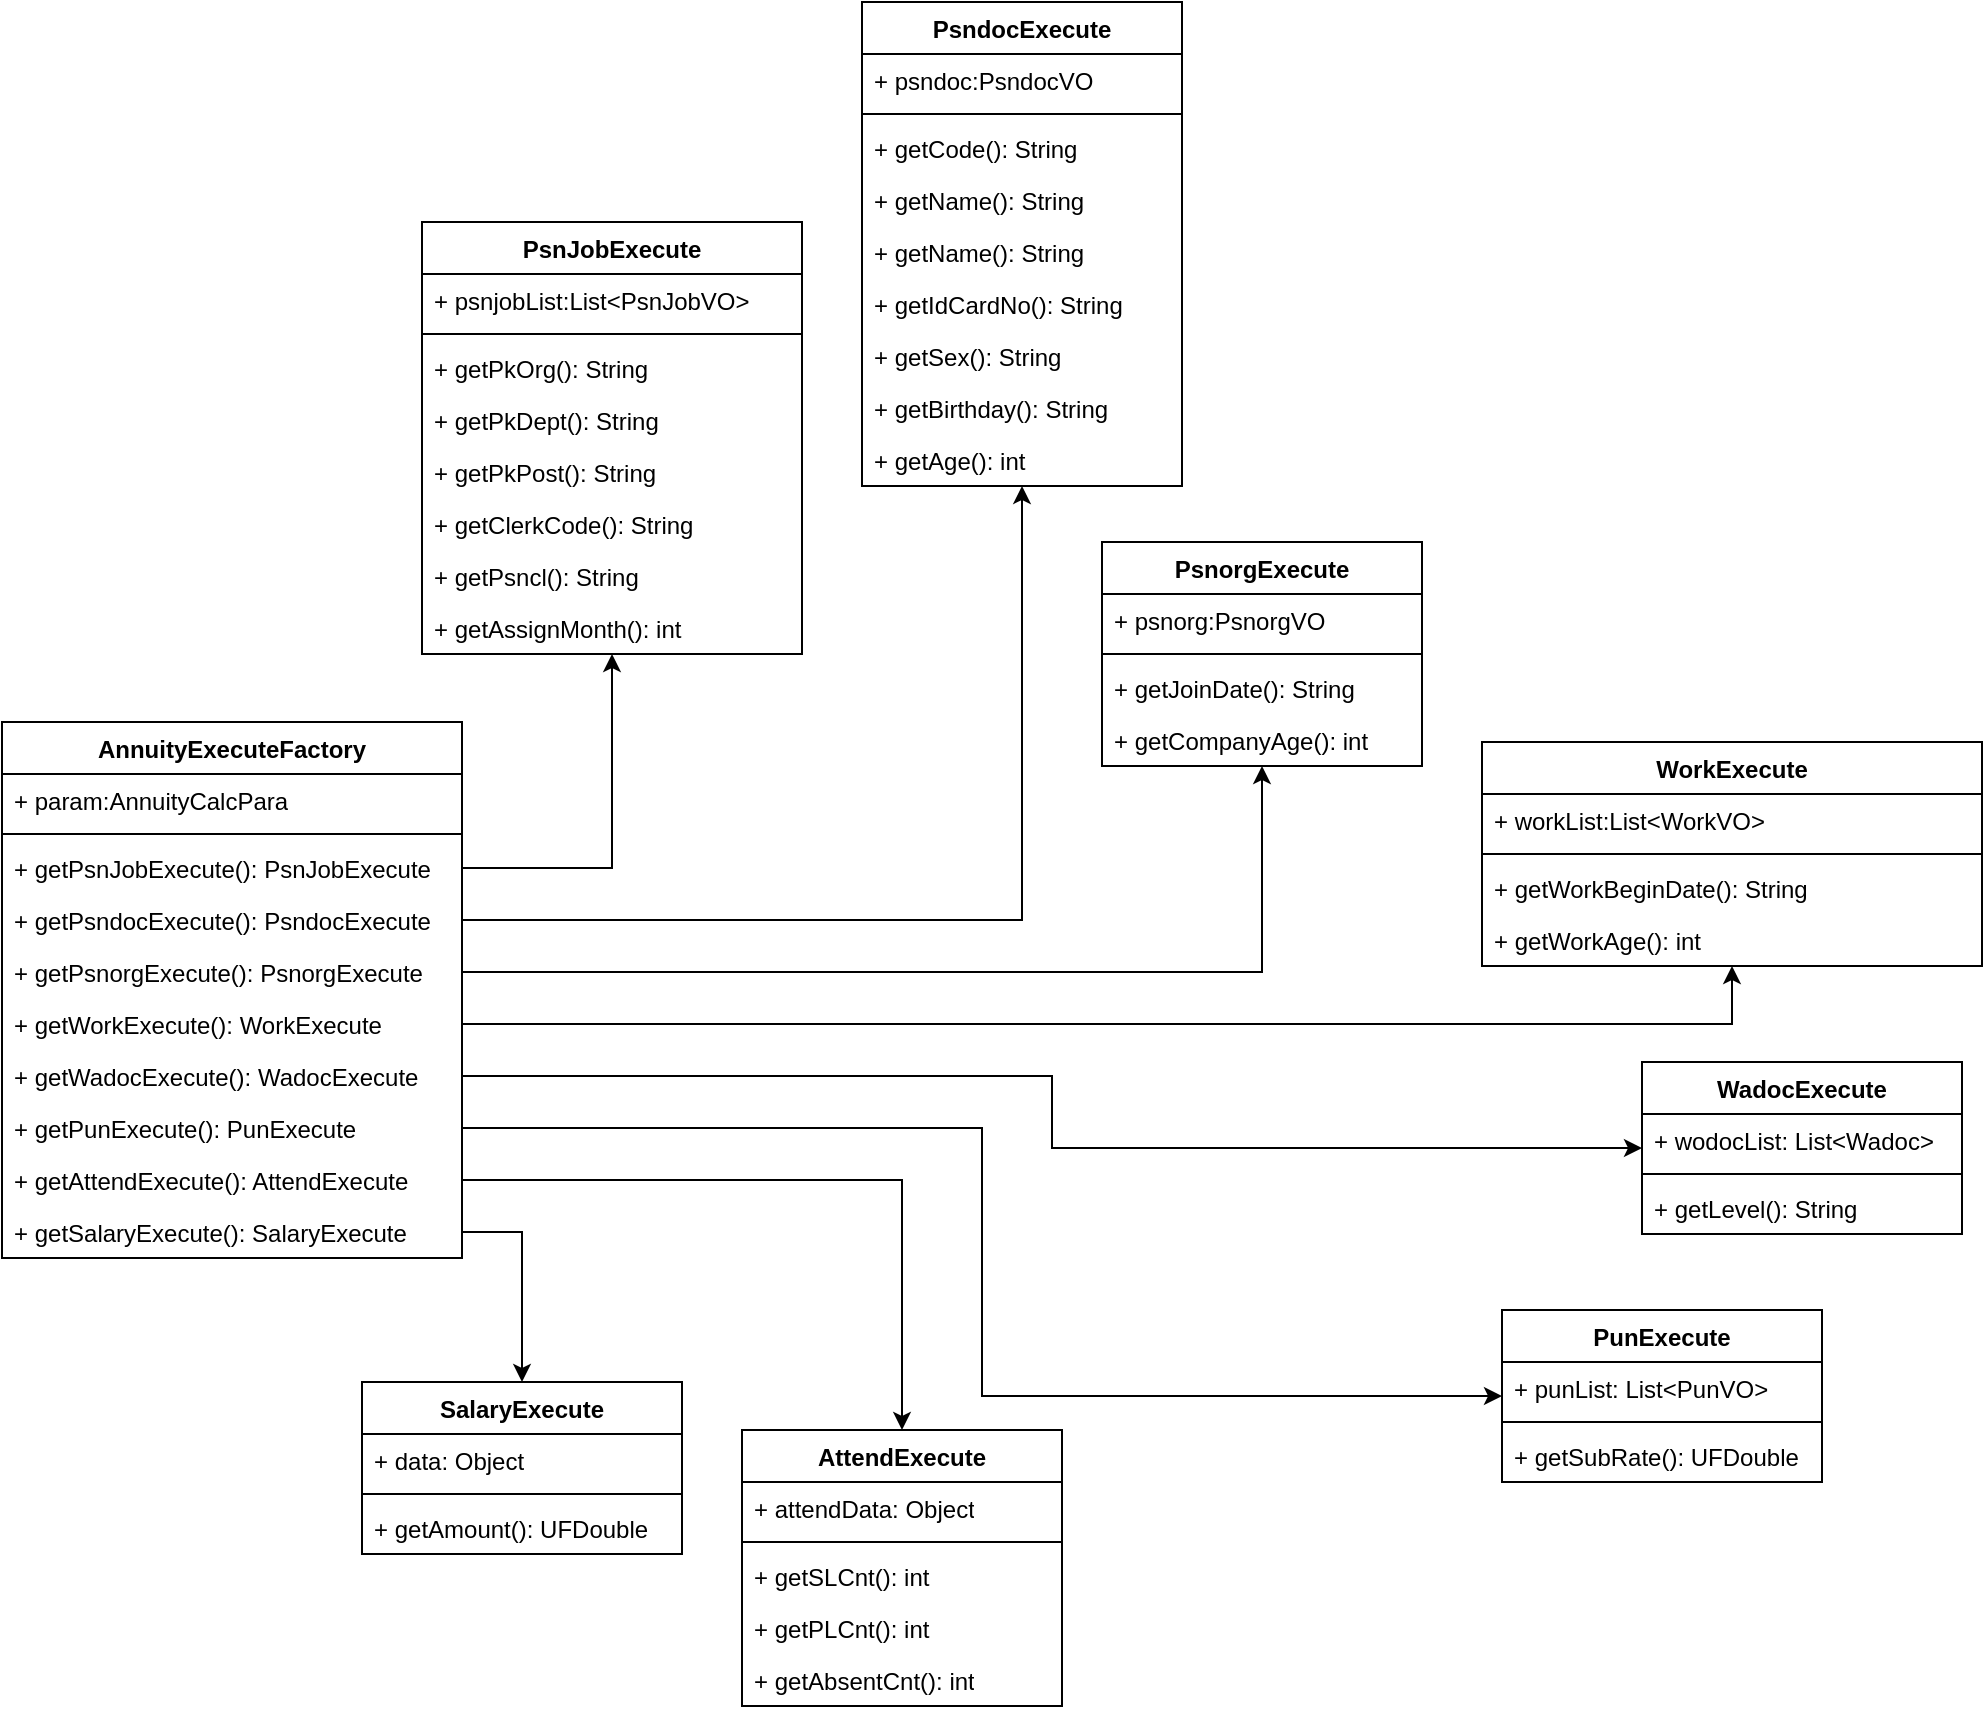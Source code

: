 <mxfile version="22.1.0" type="github">
  <diagram name="第 1 页" id="dCYtBuNzk-9CIT-Hvorw">
    <mxGraphModel dx="1008" dy="1858" grid="1" gridSize="10" guides="1" tooltips="1" connect="1" arrows="1" fold="1" page="1" pageScale="1" pageWidth="827" pageHeight="1169" math="0" shadow="0">
      <root>
        <mxCell id="0" />
        <mxCell id="1" parent="0" />
        <mxCell id="_85iQQ4SlLkRLPU1Ouhg-1" value="AnnuityExecuteFactory" style="swimlane;fontStyle=1;align=center;verticalAlign=top;childLayout=stackLayout;horizontal=1;startSize=26;horizontalStack=0;resizeParent=1;resizeParentMax=0;resizeLast=0;collapsible=1;marginBottom=0;whiteSpace=wrap;html=1;" vertex="1" parent="1">
          <mxGeometry x="170" y="80" width="230" height="268" as="geometry" />
        </mxCell>
        <mxCell id="_85iQQ4SlLkRLPU1Ouhg-2" value="+ param:AnnuityCalcPara" style="text;strokeColor=none;fillColor=none;align=left;verticalAlign=top;spacingLeft=4;spacingRight=4;overflow=hidden;rotatable=0;points=[[0,0.5],[1,0.5]];portConstraint=eastwest;whiteSpace=wrap;html=1;" vertex="1" parent="_85iQQ4SlLkRLPU1Ouhg-1">
          <mxGeometry y="26" width="230" height="26" as="geometry" />
        </mxCell>
        <mxCell id="_85iQQ4SlLkRLPU1Ouhg-3" value="" style="line;strokeWidth=1;fillColor=none;align=left;verticalAlign=middle;spacingTop=-1;spacingLeft=3;spacingRight=3;rotatable=0;labelPosition=right;points=[];portConstraint=eastwest;strokeColor=inherit;" vertex="1" parent="_85iQQ4SlLkRLPU1Ouhg-1">
          <mxGeometry y="52" width="230" height="8" as="geometry" />
        </mxCell>
        <mxCell id="_85iQQ4SlLkRLPU1Ouhg-4" value="+ getPsnJobExecute(): PsnJobExecute" style="text;strokeColor=none;fillColor=none;align=left;verticalAlign=top;spacingLeft=4;spacingRight=4;overflow=hidden;rotatable=0;points=[[0,0.5],[1,0.5]];portConstraint=eastwest;whiteSpace=wrap;html=1;" vertex="1" parent="_85iQQ4SlLkRLPU1Ouhg-1">
          <mxGeometry y="60" width="230" height="26" as="geometry" />
        </mxCell>
        <mxCell id="_85iQQ4SlLkRLPU1Ouhg-55" value="+ getPsndocExecute(): PsndocExecute" style="text;strokeColor=none;fillColor=none;align=left;verticalAlign=top;spacingLeft=4;spacingRight=4;overflow=hidden;rotatable=0;points=[[0,0.5],[1,0.5]];portConstraint=eastwest;whiteSpace=wrap;html=1;" vertex="1" parent="_85iQQ4SlLkRLPU1Ouhg-1">
          <mxGeometry y="86" width="230" height="26" as="geometry" />
        </mxCell>
        <mxCell id="_85iQQ4SlLkRLPU1Ouhg-56" value="+ getPsnorgExecute(): PsnorgExecute" style="text;strokeColor=none;fillColor=none;align=left;verticalAlign=top;spacingLeft=4;spacingRight=4;overflow=hidden;rotatable=0;points=[[0,0.5],[1,0.5]];portConstraint=eastwest;whiteSpace=wrap;html=1;" vertex="1" parent="_85iQQ4SlLkRLPU1Ouhg-1">
          <mxGeometry y="112" width="230" height="26" as="geometry" />
        </mxCell>
        <mxCell id="_85iQQ4SlLkRLPU1Ouhg-57" value="+ getWorkExecute(): WorkExecute" style="text;strokeColor=none;fillColor=none;align=left;verticalAlign=top;spacingLeft=4;spacingRight=4;overflow=hidden;rotatable=0;points=[[0,0.5],[1,0.5]];portConstraint=eastwest;whiteSpace=wrap;html=1;" vertex="1" parent="_85iQQ4SlLkRLPU1Ouhg-1">
          <mxGeometry y="138" width="230" height="26" as="geometry" />
        </mxCell>
        <mxCell id="_85iQQ4SlLkRLPU1Ouhg-58" value="+ getWadocExecute(): WadocExecute" style="text;strokeColor=none;fillColor=none;align=left;verticalAlign=top;spacingLeft=4;spacingRight=4;overflow=hidden;rotatable=0;points=[[0,0.5],[1,0.5]];portConstraint=eastwest;whiteSpace=wrap;html=1;" vertex="1" parent="_85iQQ4SlLkRLPU1Ouhg-1">
          <mxGeometry y="164" width="230" height="26" as="geometry" />
        </mxCell>
        <mxCell id="_85iQQ4SlLkRLPU1Ouhg-59" value="+ getPunExecute(): PunExecute" style="text;strokeColor=none;fillColor=none;align=left;verticalAlign=top;spacingLeft=4;spacingRight=4;overflow=hidden;rotatable=0;points=[[0,0.5],[1,0.5]];portConstraint=eastwest;whiteSpace=wrap;html=1;" vertex="1" parent="_85iQQ4SlLkRLPU1Ouhg-1">
          <mxGeometry y="190" width="230" height="26" as="geometry" />
        </mxCell>
        <mxCell id="_85iQQ4SlLkRLPU1Ouhg-60" value="+ getAttendExecute(): AttendExecute" style="text;strokeColor=none;fillColor=none;align=left;verticalAlign=top;spacingLeft=4;spacingRight=4;overflow=hidden;rotatable=0;points=[[0,0.5],[1,0.5]];portConstraint=eastwest;whiteSpace=wrap;html=1;" vertex="1" parent="_85iQQ4SlLkRLPU1Ouhg-1">
          <mxGeometry y="216" width="230" height="26" as="geometry" />
        </mxCell>
        <mxCell id="_85iQQ4SlLkRLPU1Ouhg-61" value="+ getSalaryExecute(): SalaryExecute" style="text;strokeColor=none;fillColor=none;align=left;verticalAlign=top;spacingLeft=4;spacingRight=4;overflow=hidden;rotatable=0;points=[[0,0.5],[1,0.5]];portConstraint=eastwest;whiteSpace=wrap;html=1;" vertex="1" parent="_85iQQ4SlLkRLPU1Ouhg-1">
          <mxGeometry y="242" width="230" height="26" as="geometry" />
        </mxCell>
        <mxCell id="_85iQQ4SlLkRLPU1Ouhg-5" value="PsnJobExecute" style="swimlane;fontStyle=1;align=center;verticalAlign=top;childLayout=stackLayout;horizontal=1;startSize=26;horizontalStack=0;resizeParent=1;resizeParentMax=0;resizeLast=0;collapsible=1;marginBottom=0;whiteSpace=wrap;html=1;" vertex="1" parent="1">
          <mxGeometry x="380" y="-170" width="190" height="216" as="geometry" />
        </mxCell>
        <mxCell id="_85iQQ4SlLkRLPU1Ouhg-6" value="+ psnjobList:List&amp;lt;PsnJobVO&amp;gt;" style="text;strokeColor=none;fillColor=none;align=left;verticalAlign=top;spacingLeft=4;spacingRight=4;overflow=hidden;rotatable=0;points=[[0,0.5],[1,0.5]];portConstraint=eastwest;whiteSpace=wrap;html=1;" vertex="1" parent="_85iQQ4SlLkRLPU1Ouhg-5">
          <mxGeometry y="26" width="190" height="26" as="geometry" />
        </mxCell>
        <mxCell id="_85iQQ4SlLkRLPU1Ouhg-7" value="" style="line;strokeWidth=1;fillColor=none;align=left;verticalAlign=middle;spacingTop=-1;spacingLeft=3;spacingRight=3;rotatable=0;labelPosition=right;points=[];portConstraint=eastwest;strokeColor=inherit;" vertex="1" parent="_85iQQ4SlLkRLPU1Ouhg-5">
          <mxGeometry y="52" width="190" height="8" as="geometry" />
        </mxCell>
        <mxCell id="_85iQQ4SlLkRLPU1Ouhg-8" value="+ getPkOrg(): String" style="text;strokeColor=none;fillColor=none;align=left;verticalAlign=top;spacingLeft=4;spacingRight=4;overflow=hidden;rotatable=0;points=[[0,0.5],[1,0.5]];portConstraint=eastwest;whiteSpace=wrap;html=1;" vertex="1" parent="_85iQQ4SlLkRLPU1Ouhg-5">
          <mxGeometry y="60" width="190" height="26" as="geometry" />
        </mxCell>
        <mxCell id="_85iQQ4SlLkRLPU1Ouhg-11" value="+ getPkDept(): String" style="text;strokeColor=none;fillColor=none;align=left;verticalAlign=top;spacingLeft=4;spacingRight=4;overflow=hidden;rotatable=0;points=[[0,0.5],[1,0.5]];portConstraint=eastwest;whiteSpace=wrap;html=1;" vertex="1" parent="_85iQQ4SlLkRLPU1Ouhg-5">
          <mxGeometry y="86" width="190" height="26" as="geometry" />
        </mxCell>
        <mxCell id="_85iQQ4SlLkRLPU1Ouhg-12" value="+ getPkPost(): String" style="text;strokeColor=none;fillColor=none;align=left;verticalAlign=top;spacingLeft=4;spacingRight=4;overflow=hidden;rotatable=0;points=[[0,0.5],[1,0.5]];portConstraint=eastwest;whiteSpace=wrap;html=1;" vertex="1" parent="_85iQQ4SlLkRLPU1Ouhg-5">
          <mxGeometry y="112" width="190" height="26" as="geometry" />
        </mxCell>
        <mxCell id="_85iQQ4SlLkRLPU1Ouhg-13" value="+ getClerkCode(): String" style="text;strokeColor=none;fillColor=none;align=left;verticalAlign=top;spacingLeft=4;spacingRight=4;overflow=hidden;rotatable=0;points=[[0,0.5],[1,0.5]];portConstraint=eastwest;whiteSpace=wrap;html=1;" vertex="1" parent="_85iQQ4SlLkRLPU1Ouhg-5">
          <mxGeometry y="138" width="190" height="26" as="geometry" />
        </mxCell>
        <mxCell id="_85iQQ4SlLkRLPU1Ouhg-22" value="+ getPsncl(): String" style="text;strokeColor=none;fillColor=none;align=left;verticalAlign=top;spacingLeft=4;spacingRight=4;overflow=hidden;rotatable=0;points=[[0,0.5],[1,0.5]];portConstraint=eastwest;whiteSpace=wrap;html=1;" vertex="1" parent="_85iQQ4SlLkRLPU1Ouhg-5">
          <mxGeometry y="164" width="190" height="26" as="geometry" />
        </mxCell>
        <mxCell id="_85iQQ4SlLkRLPU1Ouhg-40" value="+ getAssignMonth(): int" style="text;strokeColor=none;fillColor=none;align=left;verticalAlign=top;spacingLeft=4;spacingRight=4;overflow=hidden;rotatable=0;points=[[0,0.5],[1,0.5]];portConstraint=eastwest;whiteSpace=wrap;html=1;" vertex="1" parent="_85iQQ4SlLkRLPU1Ouhg-5">
          <mxGeometry y="190" width="190" height="26" as="geometry" />
        </mxCell>
        <mxCell id="_85iQQ4SlLkRLPU1Ouhg-15" value="PsndocExecute" style="swimlane;fontStyle=1;align=center;verticalAlign=top;childLayout=stackLayout;horizontal=1;startSize=26;horizontalStack=0;resizeParent=1;resizeParentMax=0;resizeLast=0;collapsible=1;marginBottom=0;whiteSpace=wrap;html=1;" vertex="1" parent="1">
          <mxGeometry x="600" y="-280" width="160" height="242" as="geometry" />
        </mxCell>
        <mxCell id="_85iQQ4SlLkRLPU1Ouhg-16" value="+ psndoc:PsndocVO" style="text;strokeColor=none;fillColor=none;align=left;verticalAlign=top;spacingLeft=4;spacingRight=4;overflow=hidden;rotatable=0;points=[[0,0.5],[1,0.5]];portConstraint=eastwest;whiteSpace=wrap;html=1;" vertex="1" parent="_85iQQ4SlLkRLPU1Ouhg-15">
          <mxGeometry y="26" width="160" height="26" as="geometry" />
        </mxCell>
        <mxCell id="_85iQQ4SlLkRLPU1Ouhg-17" value="" style="line;strokeWidth=1;fillColor=none;align=left;verticalAlign=middle;spacingTop=-1;spacingLeft=3;spacingRight=3;rotatable=0;labelPosition=right;points=[];portConstraint=eastwest;strokeColor=inherit;" vertex="1" parent="_85iQQ4SlLkRLPU1Ouhg-15">
          <mxGeometry y="52" width="160" height="8" as="geometry" />
        </mxCell>
        <mxCell id="_85iQQ4SlLkRLPU1Ouhg-18" value="+ getCode(): String" style="text;strokeColor=none;fillColor=none;align=left;verticalAlign=top;spacingLeft=4;spacingRight=4;overflow=hidden;rotatable=0;points=[[0,0.5],[1,0.5]];portConstraint=eastwest;whiteSpace=wrap;html=1;" vertex="1" parent="_85iQQ4SlLkRLPU1Ouhg-15">
          <mxGeometry y="60" width="160" height="26" as="geometry" />
        </mxCell>
        <mxCell id="_85iQQ4SlLkRLPU1Ouhg-19" value="+ getName(): String" style="text;strokeColor=none;fillColor=none;align=left;verticalAlign=top;spacingLeft=4;spacingRight=4;overflow=hidden;rotatable=0;points=[[0,0.5],[1,0.5]];portConstraint=eastwest;whiteSpace=wrap;html=1;" vertex="1" parent="_85iQQ4SlLkRLPU1Ouhg-15">
          <mxGeometry y="86" width="160" height="26" as="geometry" />
        </mxCell>
        <mxCell id="_85iQQ4SlLkRLPU1Ouhg-20" value="+ getName(): String" style="text;strokeColor=none;fillColor=none;align=left;verticalAlign=top;spacingLeft=4;spacingRight=4;overflow=hidden;rotatable=0;points=[[0,0.5],[1,0.5]];portConstraint=eastwest;whiteSpace=wrap;html=1;" vertex="1" parent="_85iQQ4SlLkRLPU1Ouhg-15">
          <mxGeometry y="112" width="160" height="26" as="geometry" />
        </mxCell>
        <mxCell id="_85iQQ4SlLkRLPU1Ouhg-21" value="+ getIdCardNo(): String" style="text;strokeColor=none;fillColor=none;align=left;verticalAlign=top;spacingLeft=4;spacingRight=4;overflow=hidden;rotatable=0;points=[[0,0.5],[1,0.5]];portConstraint=eastwest;whiteSpace=wrap;html=1;" vertex="1" parent="_85iQQ4SlLkRLPU1Ouhg-15">
          <mxGeometry y="138" width="160" height="26" as="geometry" />
        </mxCell>
        <mxCell id="_85iQQ4SlLkRLPU1Ouhg-23" value="+ getSex(): String" style="text;strokeColor=none;fillColor=none;align=left;verticalAlign=top;spacingLeft=4;spacingRight=4;overflow=hidden;rotatable=0;points=[[0,0.5],[1,0.5]];portConstraint=eastwest;whiteSpace=wrap;html=1;" vertex="1" parent="_85iQQ4SlLkRLPU1Ouhg-15">
          <mxGeometry y="164" width="160" height="26" as="geometry" />
        </mxCell>
        <mxCell id="_85iQQ4SlLkRLPU1Ouhg-24" value="+ getBirthday(): String" style="text;strokeColor=none;fillColor=none;align=left;verticalAlign=top;spacingLeft=4;spacingRight=4;overflow=hidden;rotatable=0;points=[[0,0.5],[1,0.5]];portConstraint=eastwest;whiteSpace=wrap;html=1;" vertex="1" parent="_85iQQ4SlLkRLPU1Ouhg-15">
          <mxGeometry y="190" width="160" height="26" as="geometry" />
        </mxCell>
        <mxCell id="_85iQQ4SlLkRLPU1Ouhg-25" value="+ getAge(): int" style="text;strokeColor=none;fillColor=none;align=left;verticalAlign=top;spacingLeft=4;spacingRight=4;overflow=hidden;rotatable=0;points=[[0,0.5],[1,0.5]];portConstraint=eastwest;whiteSpace=wrap;html=1;" vertex="1" parent="_85iQQ4SlLkRLPU1Ouhg-15">
          <mxGeometry y="216" width="160" height="26" as="geometry" />
        </mxCell>
        <mxCell id="_85iQQ4SlLkRLPU1Ouhg-26" value="WorkExecute" style="swimlane;fontStyle=1;align=center;verticalAlign=top;childLayout=stackLayout;horizontal=1;startSize=26;horizontalStack=0;resizeParent=1;resizeParentMax=0;resizeLast=0;collapsible=1;marginBottom=0;whiteSpace=wrap;html=1;" vertex="1" parent="1">
          <mxGeometry x="910" y="90" width="250" height="112" as="geometry" />
        </mxCell>
        <mxCell id="_85iQQ4SlLkRLPU1Ouhg-27" value="+ workList:List&amp;lt;WorkVO&amp;gt;" style="text;strokeColor=none;fillColor=none;align=left;verticalAlign=top;spacingLeft=4;spacingRight=4;overflow=hidden;rotatable=0;points=[[0,0.5],[1,0.5]];portConstraint=eastwest;whiteSpace=wrap;html=1;" vertex="1" parent="_85iQQ4SlLkRLPU1Ouhg-26">
          <mxGeometry y="26" width="250" height="26" as="geometry" />
        </mxCell>
        <mxCell id="_85iQQ4SlLkRLPU1Ouhg-28" value="" style="line;strokeWidth=1;fillColor=none;align=left;verticalAlign=middle;spacingTop=-1;spacingLeft=3;spacingRight=3;rotatable=0;labelPosition=right;points=[];portConstraint=eastwest;strokeColor=inherit;" vertex="1" parent="_85iQQ4SlLkRLPU1Ouhg-26">
          <mxGeometry y="52" width="250" height="8" as="geometry" />
        </mxCell>
        <mxCell id="_85iQQ4SlLkRLPU1Ouhg-29" value="+ getWorkBeginDate(): String" style="text;strokeColor=none;fillColor=none;align=left;verticalAlign=top;spacingLeft=4;spacingRight=4;overflow=hidden;rotatable=0;points=[[0,0.5],[1,0.5]];portConstraint=eastwest;whiteSpace=wrap;html=1;" vertex="1" parent="_85iQQ4SlLkRLPU1Ouhg-26">
          <mxGeometry y="60" width="250" height="26" as="geometry" />
        </mxCell>
        <mxCell id="_85iQQ4SlLkRLPU1Ouhg-30" value="+ getWorkAge(): int" style="text;strokeColor=none;fillColor=none;align=left;verticalAlign=top;spacingLeft=4;spacingRight=4;overflow=hidden;rotatable=0;points=[[0,0.5],[1,0.5]];portConstraint=eastwest;whiteSpace=wrap;html=1;" vertex="1" parent="_85iQQ4SlLkRLPU1Ouhg-26">
          <mxGeometry y="86" width="250" height="26" as="geometry" />
        </mxCell>
        <mxCell id="_85iQQ4SlLkRLPU1Ouhg-31" value="PsnorgExecute" style="swimlane;fontStyle=1;align=center;verticalAlign=top;childLayout=stackLayout;horizontal=1;startSize=26;horizontalStack=0;resizeParent=1;resizeParentMax=0;resizeLast=0;collapsible=1;marginBottom=0;whiteSpace=wrap;html=1;" vertex="1" parent="1">
          <mxGeometry x="720" y="-10" width="160" height="112" as="geometry" />
        </mxCell>
        <mxCell id="_85iQQ4SlLkRLPU1Ouhg-32" value="+ psnorg:PsnorgVO" style="text;strokeColor=none;fillColor=none;align=left;verticalAlign=top;spacingLeft=4;spacingRight=4;overflow=hidden;rotatable=0;points=[[0,0.5],[1,0.5]];portConstraint=eastwest;whiteSpace=wrap;html=1;" vertex="1" parent="_85iQQ4SlLkRLPU1Ouhg-31">
          <mxGeometry y="26" width="160" height="26" as="geometry" />
        </mxCell>
        <mxCell id="_85iQQ4SlLkRLPU1Ouhg-33" value="" style="line;strokeWidth=1;fillColor=none;align=left;verticalAlign=middle;spacingTop=-1;spacingLeft=3;spacingRight=3;rotatable=0;labelPosition=right;points=[];portConstraint=eastwest;strokeColor=inherit;" vertex="1" parent="_85iQQ4SlLkRLPU1Ouhg-31">
          <mxGeometry y="52" width="160" height="8" as="geometry" />
        </mxCell>
        <mxCell id="_85iQQ4SlLkRLPU1Ouhg-34" value="+ getJoinDate(): String" style="text;strokeColor=none;fillColor=none;align=left;verticalAlign=top;spacingLeft=4;spacingRight=4;overflow=hidden;rotatable=0;points=[[0,0.5],[1,0.5]];portConstraint=eastwest;whiteSpace=wrap;html=1;" vertex="1" parent="_85iQQ4SlLkRLPU1Ouhg-31">
          <mxGeometry y="60" width="160" height="26" as="geometry" />
        </mxCell>
        <mxCell id="_85iQQ4SlLkRLPU1Ouhg-35" value="+ getCompanyAge(): int" style="text;strokeColor=none;fillColor=none;align=left;verticalAlign=top;spacingLeft=4;spacingRight=4;overflow=hidden;rotatable=0;points=[[0,0.5],[1,0.5]];portConstraint=eastwest;whiteSpace=wrap;html=1;" vertex="1" parent="_85iQQ4SlLkRLPU1Ouhg-31">
          <mxGeometry y="86" width="160" height="26" as="geometry" />
        </mxCell>
        <mxCell id="_85iQQ4SlLkRLPU1Ouhg-36" value="WadocExecute" style="swimlane;fontStyle=1;align=center;verticalAlign=top;childLayout=stackLayout;horizontal=1;startSize=26;horizontalStack=0;resizeParent=1;resizeParentMax=0;resizeLast=0;collapsible=1;marginBottom=0;whiteSpace=wrap;html=1;" vertex="1" parent="1">
          <mxGeometry x="990" y="250" width="160" height="86" as="geometry" />
        </mxCell>
        <mxCell id="_85iQQ4SlLkRLPU1Ouhg-37" value="+ wodocList: List&amp;lt;Wadoc&amp;gt;" style="text;strokeColor=none;fillColor=none;align=left;verticalAlign=top;spacingLeft=4;spacingRight=4;overflow=hidden;rotatable=0;points=[[0,0.5],[1,0.5]];portConstraint=eastwest;whiteSpace=wrap;html=1;" vertex="1" parent="_85iQQ4SlLkRLPU1Ouhg-36">
          <mxGeometry y="26" width="160" height="26" as="geometry" />
        </mxCell>
        <mxCell id="_85iQQ4SlLkRLPU1Ouhg-38" value="" style="line;strokeWidth=1;fillColor=none;align=left;verticalAlign=middle;spacingTop=-1;spacingLeft=3;spacingRight=3;rotatable=0;labelPosition=right;points=[];portConstraint=eastwest;strokeColor=inherit;" vertex="1" parent="_85iQQ4SlLkRLPU1Ouhg-36">
          <mxGeometry y="52" width="160" height="8" as="geometry" />
        </mxCell>
        <mxCell id="_85iQQ4SlLkRLPU1Ouhg-39" value="+ getLevel(): String" style="text;strokeColor=none;fillColor=none;align=left;verticalAlign=top;spacingLeft=4;spacingRight=4;overflow=hidden;rotatable=0;points=[[0,0.5],[1,0.5]];portConstraint=eastwest;whiteSpace=wrap;html=1;" vertex="1" parent="_85iQQ4SlLkRLPU1Ouhg-36">
          <mxGeometry y="60" width="160" height="26" as="geometry" />
        </mxCell>
        <mxCell id="_85iQQ4SlLkRLPU1Ouhg-41" value="PunExecute" style="swimlane;fontStyle=1;align=center;verticalAlign=top;childLayout=stackLayout;horizontal=1;startSize=26;horizontalStack=0;resizeParent=1;resizeParentMax=0;resizeLast=0;collapsible=1;marginBottom=0;whiteSpace=wrap;html=1;" vertex="1" parent="1">
          <mxGeometry x="920" y="374" width="160" height="86" as="geometry" />
        </mxCell>
        <mxCell id="_85iQQ4SlLkRLPU1Ouhg-42" value="+ punList: List&amp;lt;PunVO&amp;gt;" style="text;strokeColor=none;fillColor=none;align=left;verticalAlign=top;spacingLeft=4;spacingRight=4;overflow=hidden;rotatable=0;points=[[0,0.5],[1,0.5]];portConstraint=eastwest;whiteSpace=wrap;html=1;" vertex="1" parent="_85iQQ4SlLkRLPU1Ouhg-41">
          <mxGeometry y="26" width="160" height="26" as="geometry" />
        </mxCell>
        <mxCell id="_85iQQ4SlLkRLPU1Ouhg-43" value="" style="line;strokeWidth=1;fillColor=none;align=left;verticalAlign=middle;spacingTop=-1;spacingLeft=3;spacingRight=3;rotatable=0;labelPosition=right;points=[];portConstraint=eastwest;strokeColor=inherit;" vertex="1" parent="_85iQQ4SlLkRLPU1Ouhg-41">
          <mxGeometry y="52" width="160" height="8" as="geometry" />
        </mxCell>
        <mxCell id="_85iQQ4SlLkRLPU1Ouhg-44" value="+ getSubRate(): UFDouble" style="text;strokeColor=none;fillColor=none;align=left;verticalAlign=top;spacingLeft=4;spacingRight=4;overflow=hidden;rotatable=0;points=[[0,0.5],[1,0.5]];portConstraint=eastwest;whiteSpace=wrap;html=1;" vertex="1" parent="_85iQQ4SlLkRLPU1Ouhg-41">
          <mxGeometry y="60" width="160" height="26" as="geometry" />
        </mxCell>
        <mxCell id="_85iQQ4SlLkRLPU1Ouhg-45" value="AttendExecute" style="swimlane;fontStyle=1;align=center;verticalAlign=top;childLayout=stackLayout;horizontal=1;startSize=26;horizontalStack=0;resizeParent=1;resizeParentMax=0;resizeLast=0;collapsible=1;marginBottom=0;whiteSpace=wrap;html=1;" vertex="1" parent="1">
          <mxGeometry x="540" y="434" width="160" height="138" as="geometry" />
        </mxCell>
        <mxCell id="_85iQQ4SlLkRLPU1Ouhg-46" value="+ attendData: Object" style="text;strokeColor=none;fillColor=none;align=left;verticalAlign=top;spacingLeft=4;spacingRight=4;overflow=hidden;rotatable=0;points=[[0,0.5],[1,0.5]];portConstraint=eastwest;whiteSpace=wrap;html=1;" vertex="1" parent="_85iQQ4SlLkRLPU1Ouhg-45">
          <mxGeometry y="26" width="160" height="26" as="geometry" />
        </mxCell>
        <mxCell id="_85iQQ4SlLkRLPU1Ouhg-47" value="" style="line;strokeWidth=1;fillColor=none;align=left;verticalAlign=middle;spacingTop=-1;spacingLeft=3;spacingRight=3;rotatable=0;labelPosition=right;points=[];portConstraint=eastwest;strokeColor=inherit;" vertex="1" parent="_85iQQ4SlLkRLPU1Ouhg-45">
          <mxGeometry y="52" width="160" height="8" as="geometry" />
        </mxCell>
        <mxCell id="_85iQQ4SlLkRLPU1Ouhg-48" value="+ getSLCnt(): int" style="text;strokeColor=none;fillColor=none;align=left;verticalAlign=top;spacingLeft=4;spacingRight=4;overflow=hidden;rotatable=0;points=[[0,0.5],[1,0.5]];portConstraint=eastwest;whiteSpace=wrap;html=1;" vertex="1" parent="_85iQQ4SlLkRLPU1Ouhg-45">
          <mxGeometry y="60" width="160" height="26" as="geometry" />
        </mxCell>
        <mxCell id="_85iQQ4SlLkRLPU1Ouhg-49" value="+ getPLCnt(): int" style="text;strokeColor=none;fillColor=none;align=left;verticalAlign=top;spacingLeft=4;spacingRight=4;overflow=hidden;rotatable=0;points=[[0,0.5],[1,0.5]];portConstraint=eastwest;whiteSpace=wrap;html=1;" vertex="1" parent="_85iQQ4SlLkRLPU1Ouhg-45">
          <mxGeometry y="86" width="160" height="26" as="geometry" />
        </mxCell>
        <mxCell id="_85iQQ4SlLkRLPU1Ouhg-50" value="+ getAbsentCnt(): int" style="text;strokeColor=none;fillColor=none;align=left;verticalAlign=top;spacingLeft=4;spacingRight=4;overflow=hidden;rotatable=0;points=[[0,0.5],[1,0.5]];portConstraint=eastwest;whiteSpace=wrap;html=1;" vertex="1" parent="_85iQQ4SlLkRLPU1Ouhg-45">
          <mxGeometry y="112" width="160" height="26" as="geometry" />
        </mxCell>
        <mxCell id="_85iQQ4SlLkRLPU1Ouhg-51" value="SalaryExecute" style="swimlane;fontStyle=1;align=center;verticalAlign=top;childLayout=stackLayout;horizontal=1;startSize=26;horizontalStack=0;resizeParent=1;resizeParentMax=0;resizeLast=0;collapsible=1;marginBottom=0;whiteSpace=wrap;html=1;" vertex="1" parent="1">
          <mxGeometry x="350" y="410" width="160" height="86" as="geometry" />
        </mxCell>
        <mxCell id="_85iQQ4SlLkRLPU1Ouhg-52" value="+ data: Object" style="text;strokeColor=none;fillColor=none;align=left;verticalAlign=top;spacingLeft=4;spacingRight=4;overflow=hidden;rotatable=0;points=[[0,0.5],[1,0.5]];portConstraint=eastwest;whiteSpace=wrap;html=1;" vertex="1" parent="_85iQQ4SlLkRLPU1Ouhg-51">
          <mxGeometry y="26" width="160" height="26" as="geometry" />
        </mxCell>
        <mxCell id="_85iQQ4SlLkRLPU1Ouhg-53" value="" style="line;strokeWidth=1;fillColor=none;align=left;verticalAlign=middle;spacingTop=-1;spacingLeft=3;spacingRight=3;rotatable=0;labelPosition=right;points=[];portConstraint=eastwest;strokeColor=inherit;" vertex="1" parent="_85iQQ4SlLkRLPU1Ouhg-51">
          <mxGeometry y="52" width="160" height="8" as="geometry" />
        </mxCell>
        <mxCell id="_85iQQ4SlLkRLPU1Ouhg-54" value="+ getAmount(): UFDouble" style="text;strokeColor=none;fillColor=none;align=left;verticalAlign=top;spacingLeft=4;spacingRight=4;overflow=hidden;rotatable=0;points=[[0,0.5],[1,0.5]];portConstraint=eastwest;whiteSpace=wrap;html=1;" vertex="1" parent="_85iQQ4SlLkRLPU1Ouhg-51">
          <mxGeometry y="60" width="160" height="26" as="geometry" />
        </mxCell>
        <mxCell id="_85iQQ4SlLkRLPU1Ouhg-62" style="edgeStyle=orthogonalEdgeStyle;rounded=0;orthogonalLoop=1;jettySize=auto;html=1;exitX=1;exitY=0.5;exitDx=0;exitDy=0;" edge="1" parent="1" source="_85iQQ4SlLkRLPU1Ouhg-4" target="_85iQQ4SlLkRLPU1Ouhg-5">
          <mxGeometry relative="1" as="geometry" />
        </mxCell>
        <mxCell id="_85iQQ4SlLkRLPU1Ouhg-65" style="edgeStyle=orthogonalEdgeStyle;rounded=0;orthogonalLoop=1;jettySize=auto;html=1;exitX=1;exitY=0.5;exitDx=0;exitDy=0;" edge="1" parent="1" source="_85iQQ4SlLkRLPU1Ouhg-55" target="_85iQQ4SlLkRLPU1Ouhg-15">
          <mxGeometry relative="1" as="geometry" />
        </mxCell>
        <mxCell id="_85iQQ4SlLkRLPU1Ouhg-66" style="edgeStyle=orthogonalEdgeStyle;rounded=0;orthogonalLoop=1;jettySize=auto;html=1;exitX=1;exitY=0.5;exitDx=0;exitDy=0;" edge="1" parent="1" source="_85iQQ4SlLkRLPU1Ouhg-56" target="_85iQQ4SlLkRLPU1Ouhg-31">
          <mxGeometry relative="1" as="geometry" />
        </mxCell>
        <mxCell id="_85iQQ4SlLkRLPU1Ouhg-69" style="edgeStyle=orthogonalEdgeStyle;rounded=0;orthogonalLoop=1;jettySize=auto;html=1;exitX=1;exitY=0.5;exitDx=0;exitDy=0;" edge="1" parent="1" source="_85iQQ4SlLkRLPU1Ouhg-57" target="_85iQQ4SlLkRLPU1Ouhg-26">
          <mxGeometry relative="1" as="geometry" />
        </mxCell>
        <mxCell id="_85iQQ4SlLkRLPU1Ouhg-70" style="edgeStyle=orthogonalEdgeStyle;rounded=0;orthogonalLoop=1;jettySize=auto;html=1;exitX=1;exitY=0.5;exitDx=0;exitDy=0;" edge="1" parent="1" source="_85iQQ4SlLkRLPU1Ouhg-58" target="_85iQQ4SlLkRLPU1Ouhg-36">
          <mxGeometry relative="1" as="geometry" />
        </mxCell>
        <mxCell id="_85iQQ4SlLkRLPU1Ouhg-71" style="edgeStyle=orthogonalEdgeStyle;rounded=0;orthogonalLoop=1;jettySize=auto;html=1;exitX=1;exitY=0.5;exitDx=0;exitDy=0;entryX=0;entryY=0.5;entryDx=0;entryDy=0;" edge="1" parent="1" source="_85iQQ4SlLkRLPU1Ouhg-59" target="_85iQQ4SlLkRLPU1Ouhg-41">
          <mxGeometry relative="1" as="geometry" />
        </mxCell>
        <mxCell id="_85iQQ4SlLkRLPU1Ouhg-72" style="edgeStyle=orthogonalEdgeStyle;rounded=0;orthogonalLoop=1;jettySize=auto;html=1;exitX=1;exitY=0.5;exitDx=0;exitDy=0;" edge="1" parent="1" source="_85iQQ4SlLkRLPU1Ouhg-60" target="_85iQQ4SlLkRLPU1Ouhg-45">
          <mxGeometry relative="1" as="geometry" />
        </mxCell>
        <mxCell id="_85iQQ4SlLkRLPU1Ouhg-73" style="edgeStyle=orthogonalEdgeStyle;rounded=0;orthogonalLoop=1;jettySize=auto;html=1;exitX=1;exitY=0.5;exitDx=0;exitDy=0;" edge="1" parent="1" source="_85iQQ4SlLkRLPU1Ouhg-61" target="_85iQQ4SlLkRLPU1Ouhg-51">
          <mxGeometry relative="1" as="geometry" />
        </mxCell>
      </root>
    </mxGraphModel>
  </diagram>
</mxfile>
